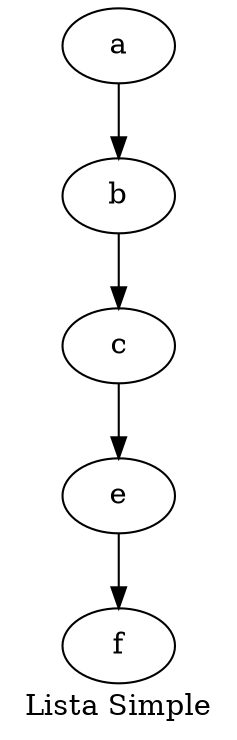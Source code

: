 digraph ListaSimple{
label = "Lista Simple"

	Node0[label = "a"];
	Node1[label = "b"];
	Node2[label = "c"];
	Node3[label = "e"];
	Node4[label = "f"];

	Node0 -> Node1;
	Node1 -> Node2;
	Node2 -> Node3;
	Node3 -> Node4;
}